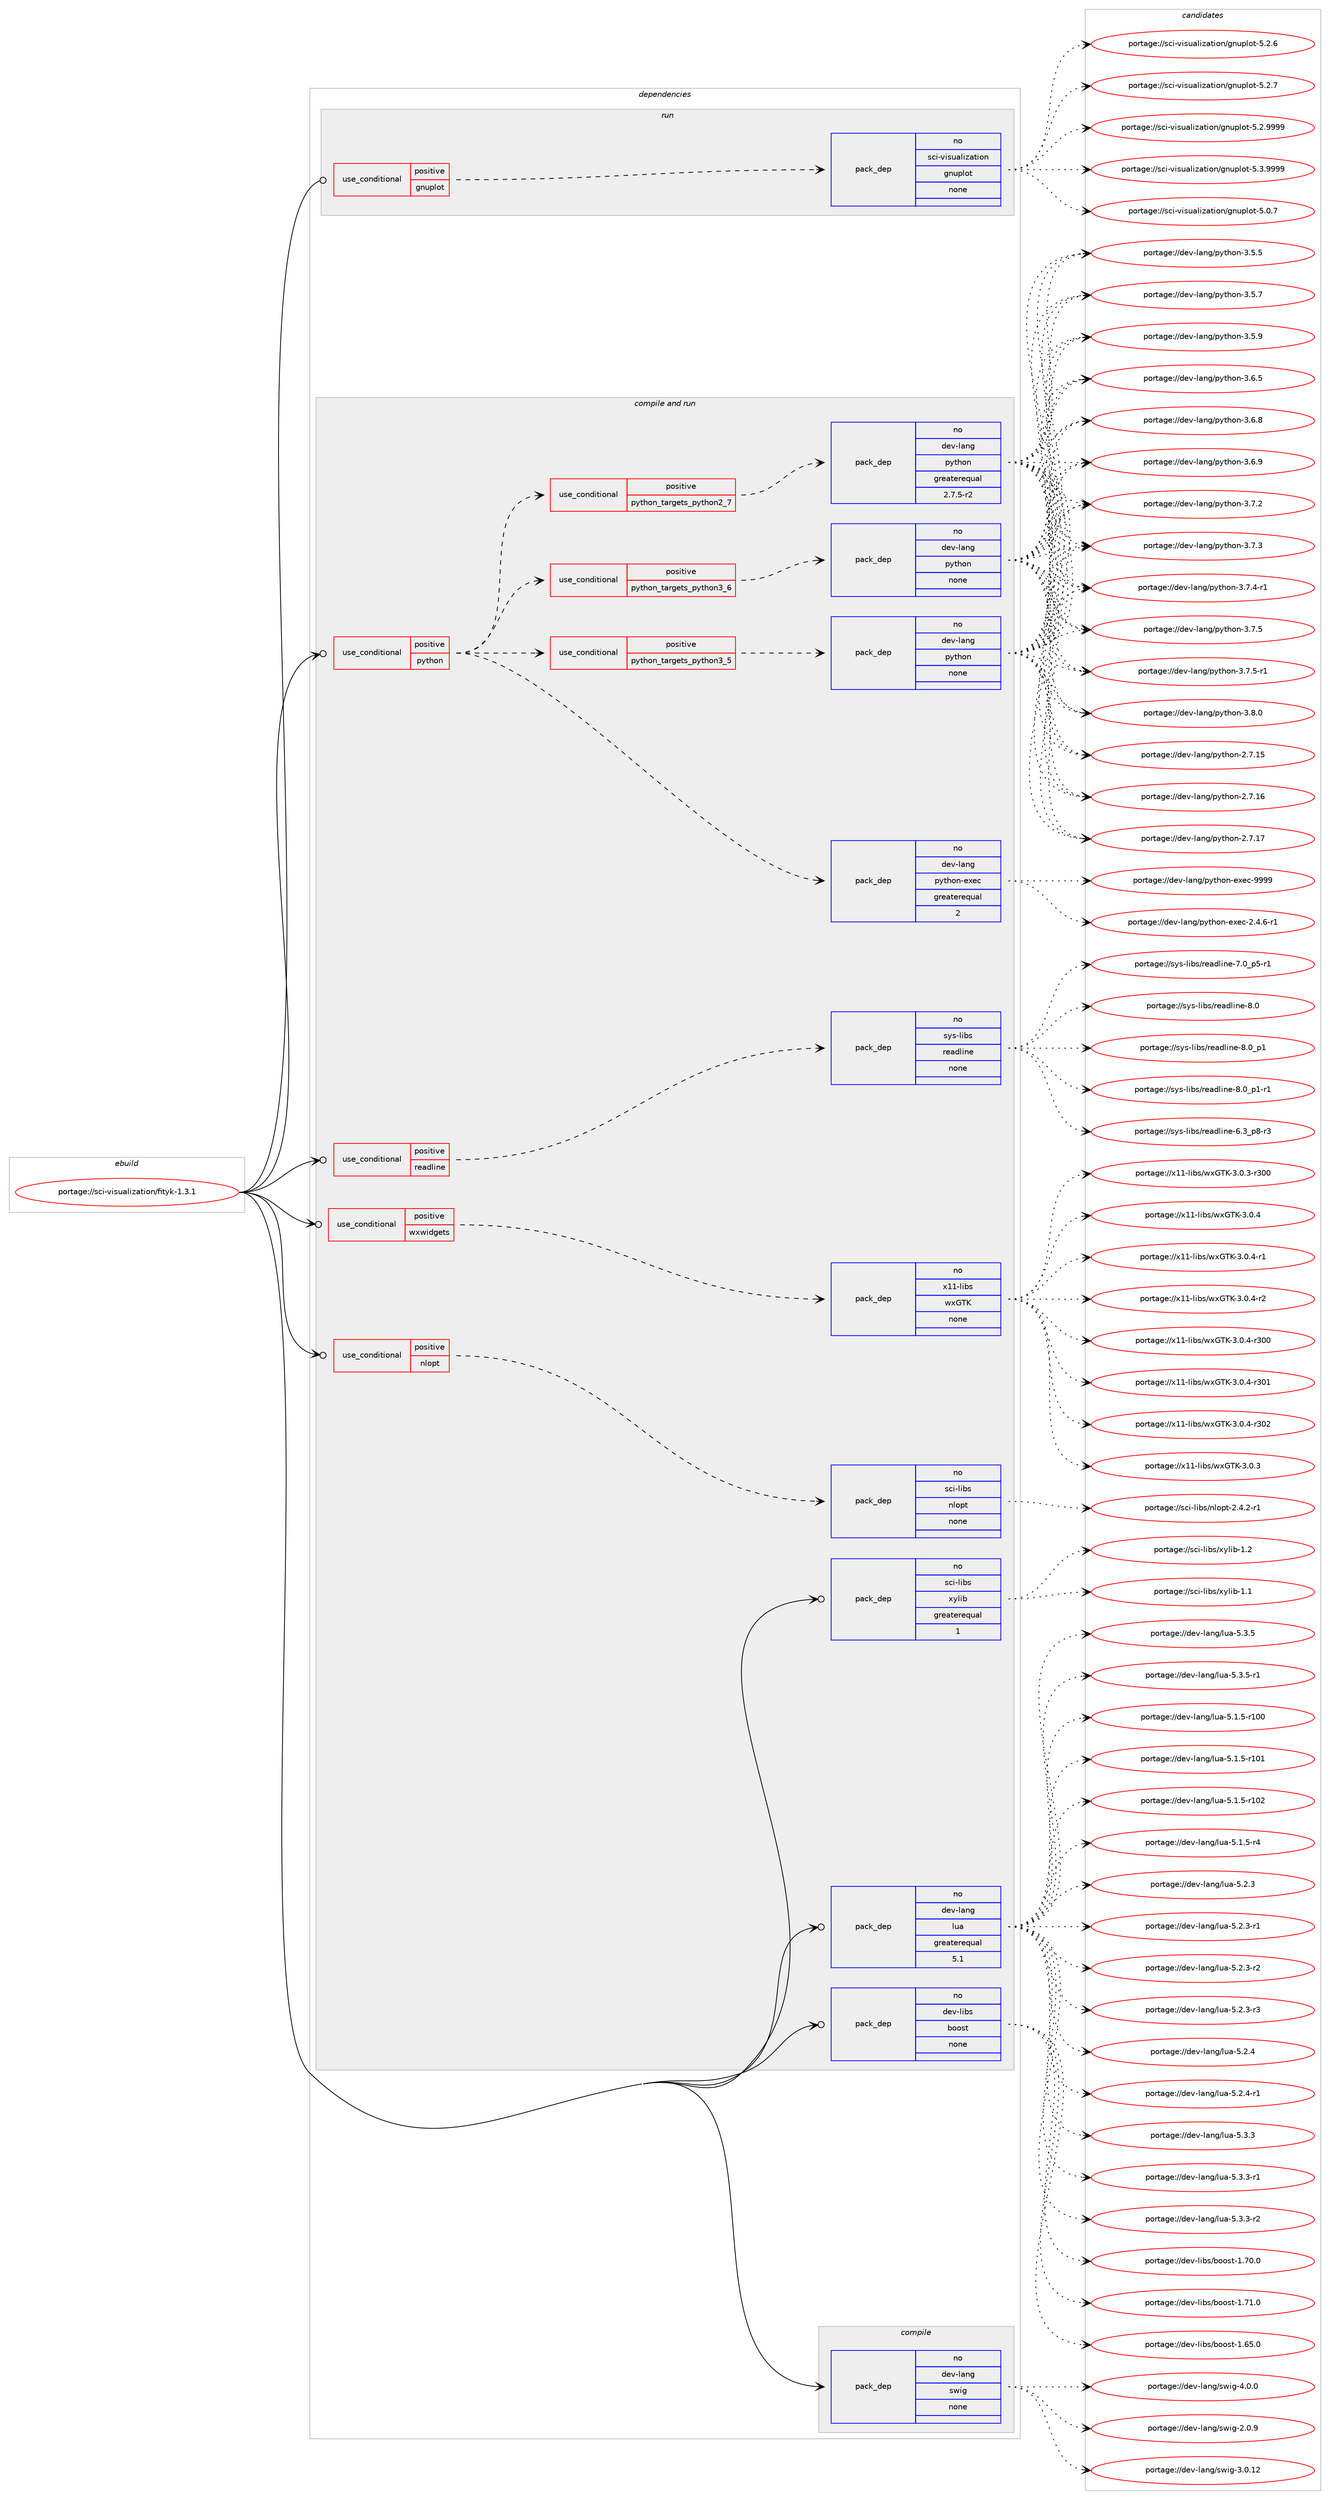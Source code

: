 digraph prolog {

# *************
# Graph options
# *************

newrank=true;
concentrate=true;
compound=true;
graph [rankdir=LR,fontname=Helvetica,fontsize=10,ranksep=1.5];#, ranksep=2.5, nodesep=0.2];
edge  [arrowhead=vee];
node  [fontname=Helvetica,fontsize=10];

# **********
# The ebuild
# **********

subgraph cluster_leftcol {
color=gray;
rank=same;
label=<<i>ebuild</i>>;
id [label="portage://sci-visualization/fityk-1.3.1", color=red, width=4, href="../sci-visualization/fityk-1.3.1.svg"];
}

# ****************
# The dependencies
# ****************

subgraph cluster_midcol {
color=gray;
label=<<i>dependencies</i>>;
subgraph cluster_compile {
fillcolor="#eeeeee";
style=filled;
label=<<i>compile</i>>;
subgraph pack292569 {
dependency397839 [label=<<TABLE BORDER="0" CELLBORDER="1" CELLSPACING="0" CELLPADDING="4" WIDTH="220"><TR><TD ROWSPAN="6" CELLPADDING="30">pack_dep</TD></TR><TR><TD WIDTH="110">no</TD></TR><TR><TD>dev-lang</TD></TR><TR><TD>swig</TD></TR><TR><TD>none</TD></TR><TR><TD></TD></TR></TABLE>>, shape=none, color=blue];
}
id:e -> dependency397839:w [weight=20,style="solid",arrowhead="vee"];
}
subgraph cluster_compileandrun {
fillcolor="#eeeeee";
style=filled;
label=<<i>compile and run</i>>;
subgraph cond98505 {
dependency397840 [label=<<TABLE BORDER="0" CELLBORDER="1" CELLSPACING="0" CELLPADDING="4"><TR><TD ROWSPAN="3" CELLPADDING="10">use_conditional</TD></TR><TR><TD>positive</TD></TR><TR><TD>nlopt</TD></TR></TABLE>>, shape=none, color=red];
subgraph pack292570 {
dependency397841 [label=<<TABLE BORDER="0" CELLBORDER="1" CELLSPACING="0" CELLPADDING="4" WIDTH="220"><TR><TD ROWSPAN="6" CELLPADDING="30">pack_dep</TD></TR><TR><TD WIDTH="110">no</TD></TR><TR><TD>sci-libs</TD></TR><TR><TD>nlopt</TD></TR><TR><TD>none</TD></TR><TR><TD></TD></TR></TABLE>>, shape=none, color=blue];
}
dependency397840:e -> dependency397841:w [weight=20,style="dashed",arrowhead="vee"];
}
id:e -> dependency397840:w [weight=20,style="solid",arrowhead="odotvee"];
subgraph cond98506 {
dependency397842 [label=<<TABLE BORDER="0" CELLBORDER="1" CELLSPACING="0" CELLPADDING="4"><TR><TD ROWSPAN="3" CELLPADDING="10">use_conditional</TD></TR><TR><TD>positive</TD></TR><TR><TD>python</TD></TR></TABLE>>, shape=none, color=red];
subgraph cond98507 {
dependency397843 [label=<<TABLE BORDER="0" CELLBORDER="1" CELLSPACING="0" CELLPADDING="4"><TR><TD ROWSPAN="3" CELLPADDING="10">use_conditional</TD></TR><TR><TD>positive</TD></TR><TR><TD>python_targets_python2_7</TD></TR></TABLE>>, shape=none, color=red];
subgraph pack292571 {
dependency397844 [label=<<TABLE BORDER="0" CELLBORDER="1" CELLSPACING="0" CELLPADDING="4" WIDTH="220"><TR><TD ROWSPAN="6" CELLPADDING="30">pack_dep</TD></TR><TR><TD WIDTH="110">no</TD></TR><TR><TD>dev-lang</TD></TR><TR><TD>python</TD></TR><TR><TD>greaterequal</TD></TR><TR><TD>2.7.5-r2</TD></TR></TABLE>>, shape=none, color=blue];
}
dependency397843:e -> dependency397844:w [weight=20,style="dashed",arrowhead="vee"];
}
dependency397842:e -> dependency397843:w [weight=20,style="dashed",arrowhead="vee"];
subgraph cond98508 {
dependency397845 [label=<<TABLE BORDER="0" CELLBORDER="1" CELLSPACING="0" CELLPADDING="4"><TR><TD ROWSPAN="3" CELLPADDING="10">use_conditional</TD></TR><TR><TD>positive</TD></TR><TR><TD>python_targets_python3_5</TD></TR></TABLE>>, shape=none, color=red];
subgraph pack292572 {
dependency397846 [label=<<TABLE BORDER="0" CELLBORDER="1" CELLSPACING="0" CELLPADDING="4" WIDTH="220"><TR><TD ROWSPAN="6" CELLPADDING="30">pack_dep</TD></TR><TR><TD WIDTH="110">no</TD></TR><TR><TD>dev-lang</TD></TR><TR><TD>python</TD></TR><TR><TD>none</TD></TR><TR><TD></TD></TR></TABLE>>, shape=none, color=blue];
}
dependency397845:e -> dependency397846:w [weight=20,style="dashed",arrowhead="vee"];
}
dependency397842:e -> dependency397845:w [weight=20,style="dashed",arrowhead="vee"];
subgraph cond98509 {
dependency397847 [label=<<TABLE BORDER="0" CELLBORDER="1" CELLSPACING="0" CELLPADDING="4"><TR><TD ROWSPAN="3" CELLPADDING="10">use_conditional</TD></TR><TR><TD>positive</TD></TR><TR><TD>python_targets_python3_6</TD></TR></TABLE>>, shape=none, color=red];
subgraph pack292573 {
dependency397848 [label=<<TABLE BORDER="0" CELLBORDER="1" CELLSPACING="0" CELLPADDING="4" WIDTH="220"><TR><TD ROWSPAN="6" CELLPADDING="30">pack_dep</TD></TR><TR><TD WIDTH="110">no</TD></TR><TR><TD>dev-lang</TD></TR><TR><TD>python</TD></TR><TR><TD>none</TD></TR><TR><TD></TD></TR></TABLE>>, shape=none, color=blue];
}
dependency397847:e -> dependency397848:w [weight=20,style="dashed",arrowhead="vee"];
}
dependency397842:e -> dependency397847:w [weight=20,style="dashed",arrowhead="vee"];
subgraph pack292574 {
dependency397849 [label=<<TABLE BORDER="0" CELLBORDER="1" CELLSPACING="0" CELLPADDING="4" WIDTH="220"><TR><TD ROWSPAN="6" CELLPADDING="30">pack_dep</TD></TR><TR><TD WIDTH="110">no</TD></TR><TR><TD>dev-lang</TD></TR><TR><TD>python-exec</TD></TR><TR><TD>greaterequal</TD></TR><TR><TD>2</TD></TR></TABLE>>, shape=none, color=blue];
}
dependency397842:e -> dependency397849:w [weight=20,style="dashed",arrowhead="vee"];
}
id:e -> dependency397842:w [weight=20,style="solid",arrowhead="odotvee"];
subgraph cond98510 {
dependency397850 [label=<<TABLE BORDER="0" CELLBORDER="1" CELLSPACING="0" CELLPADDING="4"><TR><TD ROWSPAN="3" CELLPADDING="10">use_conditional</TD></TR><TR><TD>positive</TD></TR><TR><TD>readline</TD></TR></TABLE>>, shape=none, color=red];
subgraph pack292575 {
dependency397851 [label=<<TABLE BORDER="0" CELLBORDER="1" CELLSPACING="0" CELLPADDING="4" WIDTH="220"><TR><TD ROWSPAN="6" CELLPADDING="30">pack_dep</TD></TR><TR><TD WIDTH="110">no</TD></TR><TR><TD>sys-libs</TD></TR><TR><TD>readline</TD></TR><TR><TD>none</TD></TR><TR><TD></TD></TR></TABLE>>, shape=none, color=blue];
}
dependency397850:e -> dependency397851:w [weight=20,style="dashed",arrowhead="vee"];
}
id:e -> dependency397850:w [weight=20,style="solid",arrowhead="odotvee"];
subgraph cond98511 {
dependency397852 [label=<<TABLE BORDER="0" CELLBORDER="1" CELLSPACING="0" CELLPADDING="4"><TR><TD ROWSPAN="3" CELLPADDING="10">use_conditional</TD></TR><TR><TD>positive</TD></TR><TR><TD>wxwidgets</TD></TR></TABLE>>, shape=none, color=red];
subgraph pack292576 {
dependency397853 [label=<<TABLE BORDER="0" CELLBORDER="1" CELLSPACING="0" CELLPADDING="4" WIDTH="220"><TR><TD ROWSPAN="6" CELLPADDING="30">pack_dep</TD></TR><TR><TD WIDTH="110">no</TD></TR><TR><TD>x11-libs</TD></TR><TR><TD>wxGTK</TD></TR><TR><TD>none</TD></TR><TR><TD></TD></TR></TABLE>>, shape=none, color=blue];
}
dependency397852:e -> dependency397853:w [weight=20,style="dashed",arrowhead="vee"];
}
id:e -> dependency397852:w [weight=20,style="solid",arrowhead="odotvee"];
subgraph pack292577 {
dependency397854 [label=<<TABLE BORDER="0" CELLBORDER="1" CELLSPACING="0" CELLPADDING="4" WIDTH="220"><TR><TD ROWSPAN="6" CELLPADDING="30">pack_dep</TD></TR><TR><TD WIDTH="110">no</TD></TR><TR><TD>dev-lang</TD></TR><TR><TD>lua</TD></TR><TR><TD>greaterequal</TD></TR><TR><TD>5.1</TD></TR></TABLE>>, shape=none, color=blue];
}
id:e -> dependency397854:w [weight=20,style="solid",arrowhead="odotvee"];
subgraph pack292578 {
dependency397855 [label=<<TABLE BORDER="0" CELLBORDER="1" CELLSPACING="0" CELLPADDING="4" WIDTH="220"><TR><TD ROWSPAN="6" CELLPADDING="30">pack_dep</TD></TR><TR><TD WIDTH="110">no</TD></TR><TR><TD>dev-libs</TD></TR><TR><TD>boost</TD></TR><TR><TD>none</TD></TR><TR><TD></TD></TR></TABLE>>, shape=none, color=blue];
}
id:e -> dependency397855:w [weight=20,style="solid",arrowhead="odotvee"];
subgraph pack292579 {
dependency397856 [label=<<TABLE BORDER="0" CELLBORDER="1" CELLSPACING="0" CELLPADDING="4" WIDTH="220"><TR><TD ROWSPAN="6" CELLPADDING="30">pack_dep</TD></TR><TR><TD WIDTH="110">no</TD></TR><TR><TD>sci-libs</TD></TR><TR><TD>xylib</TD></TR><TR><TD>greaterequal</TD></TR><TR><TD>1</TD></TR></TABLE>>, shape=none, color=blue];
}
id:e -> dependency397856:w [weight=20,style="solid",arrowhead="odotvee"];
}
subgraph cluster_run {
fillcolor="#eeeeee";
style=filled;
label=<<i>run</i>>;
subgraph cond98512 {
dependency397857 [label=<<TABLE BORDER="0" CELLBORDER="1" CELLSPACING="0" CELLPADDING="4"><TR><TD ROWSPAN="3" CELLPADDING="10">use_conditional</TD></TR><TR><TD>positive</TD></TR><TR><TD>gnuplot</TD></TR></TABLE>>, shape=none, color=red];
subgraph pack292580 {
dependency397858 [label=<<TABLE BORDER="0" CELLBORDER="1" CELLSPACING="0" CELLPADDING="4" WIDTH="220"><TR><TD ROWSPAN="6" CELLPADDING="30">pack_dep</TD></TR><TR><TD WIDTH="110">no</TD></TR><TR><TD>sci-visualization</TD></TR><TR><TD>gnuplot</TD></TR><TR><TD>none</TD></TR><TR><TD></TD></TR></TABLE>>, shape=none, color=blue];
}
dependency397857:e -> dependency397858:w [weight=20,style="dashed",arrowhead="vee"];
}
id:e -> dependency397857:w [weight=20,style="solid",arrowhead="odot"];
}
}

# **************
# The candidates
# **************

subgraph cluster_choices {
rank=same;
color=gray;
label=<<i>candidates</i>>;

subgraph choice292569 {
color=black;
nodesep=1;
choiceportage100101118451089711010347115119105103455046484657 [label="portage://dev-lang/swig-2.0.9", color=red, width=4,href="../dev-lang/swig-2.0.9.svg"];
choiceportage10010111845108971101034711511910510345514648464950 [label="portage://dev-lang/swig-3.0.12", color=red, width=4,href="../dev-lang/swig-3.0.12.svg"];
choiceportage100101118451089711010347115119105103455246484648 [label="portage://dev-lang/swig-4.0.0", color=red, width=4,href="../dev-lang/swig-4.0.0.svg"];
dependency397839:e -> choiceportage100101118451089711010347115119105103455046484657:w [style=dotted,weight="100"];
dependency397839:e -> choiceportage10010111845108971101034711511910510345514648464950:w [style=dotted,weight="100"];
dependency397839:e -> choiceportage100101118451089711010347115119105103455246484648:w [style=dotted,weight="100"];
}
subgraph choice292570 {
color=black;
nodesep=1;
choiceportage115991054510810598115471101081111121164550465246504511449 [label="portage://sci-libs/nlopt-2.4.2-r1", color=red, width=4,href="../sci-libs/nlopt-2.4.2-r1.svg"];
dependency397841:e -> choiceportage115991054510810598115471101081111121164550465246504511449:w [style=dotted,weight="100"];
}
subgraph choice292571 {
color=black;
nodesep=1;
choiceportage10010111845108971101034711212111610411111045504655464953 [label="portage://dev-lang/python-2.7.15", color=red, width=4,href="../dev-lang/python-2.7.15.svg"];
choiceportage10010111845108971101034711212111610411111045504655464954 [label="portage://dev-lang/python-2.7.16", color=red, width=4,href="../dev-lang/python-2.7.16.svg"];
choiceportage10010111845108971101034711212111610411111045504655464955 [label="portage://dev-lang/python-2.7.17", color=red, width=4,href="../dev-lang/python-2.7.17.svg"];
choiceportage100101118451089711010347112121116104111110455146534653 [label="portage://dev-lang/python-3.5.5", color=red, width=4,href="../dev-lang/python-3.5.5.svg"];
choiceportage100101118451089711010347112121116104111110455146534655 [label="portage://dev-lang/python-3.5.7", color=red, width=4,href="../dev-lang/python-3.5.7.svg"];
choiceportage100101118451089711010347112121116104111110455146534657 [label="portage://dev-lang/python-3.5.9", color=red, width=4,href="../dev-lang/python-3.5.9.svg"];
choiceportage100101118451089711010347112121116104111110455146544653 [label="portage://dev-lang/python-3.6.5", color=red, width=4,href="../dev-lang/python-3.6.5.svg"];
choiceportage100101118451089711010347112121116104111110455146544656 [label="portage://dev-lang/python-3.6.8", color=red, width=4,href="../dev-lang/python-3.6.8.svg"];
choiceportage100101118451089711010347112121116104111110455146544657 [label="portage://dev-lang/python-3.6.9", color=red, width=4,href="../dev-lang/python-3.6.9.svg"];
choiceportage100101118451089711010347112121116104111110455146554650 [label="portage://dev-lang/python-3.7.2", color=red, width=4,href="../dev-lang/python-3.7.2.svg"];
choiceportage100101118451089711010347112121116104111110455146554651 [label="portage://dev-lang/python-3.7.3", color=red, width=4,href="../dev-lang/python-3.7.3.svg"];
choiceportage1001011184510897110103471121211161041111104551465546524511449 [label="portage://dev-lang/python-3.7.4-r1", color=red, width=4,href="../dev-lang/python-3.7.4-r1.svg"];
choiceportage100101118451089711010347112121116104111110455146554653 [label="portage://dev-lang/python-3.7.5", color=red, width=4,href="../dev-lang/python-3.7.5.svg"];
choiceportage1001011184510897110103471121211161041111104551465546534511449 [label="portage://dev-lang/python-3.7.5-r1", color=red, width=4,href="../dev-lang/python-3.7.5-r1.svg"];
choiceportage100101118451089711010347112121116104111110455146564648 [label="portage://dev-lang/python-3.8.0", color=red, width=4,href="../dev-lang/python-3.8.0.svg"];
dependency397844:e -> choiceportage10010111845108971101034711212111610411111045504655464953:w [style=dotted,weight="100"];
dependency397844:e -> choiceportage10010111845108971101034711212111610411111045504655464954:w [style=dotted,weight="100"];
dependency397844:e -> choiceportage10010111845108971101034711212111610411111045504655464955:w [style=dotted,weight="100"];
dependency397844:e -> choiceportage100101118451089711010347112121116104111110455146534653:w [style=dotted,weight="100"];
dependency397844:e -> choiceportage100101118451089711010347112121116104111110455146534655:w [style=dotted,weight="100"];
dependency397844:e -> choiceportage100101118451089711010347112121116104111110455146534657:w [style=dotted,weight="100"];
dependency397844:e -> choiceportage100101118451089711010347112121116104111110455146544653:w [style=dotted,weight="100"];
dependency397844:e -> choiceportage100101118451089711010347112121116104111110455146544656:w [style=dotted,weight="100"];
dependency397844:e -> choiceportage100101118451089711010347112121116104111110455146544657:w [style=dotted,weight="100"];
dependency397844:e -> choiceportage100101118451089711010347112121116104111110455146554650:w [style=dotted,weight="100"];
dependency397844:e -> choiceportage100101118451089711010347112121116104111110455146554651:w [style=dotted,weight="100"];
dependency397844:e -> choiceportage1001011184510897110103471121211161041111104551465546524511449:w [style=dotted,weight="100"];
dependency397844:e -> choiceportage100101118451089711010347112121116104111110455146554653:w [style=dotted,weight="100"];
dependency397844:e -> choiceportage1001011184510897110103471121211161041111104551465546534511449:w [style=dotted,weight="100"];
dependency397844:e -> choiceportage100101118451089711010347112121116104111110455146564648:w [style=dotted,weight="100"];
}
subgraph choice292572 {
color=black;
nodesep=1;
choiceportage10010111845108971101034711212111610411111045504655464953 [label="portage://dev-lang/python-2.7.15", color=red, width=4,href="../dev-lang/python-2.7.15.svg"];
choiceportage10010111845108971101034711212111610411111045504655464954 [label="portage://dev-lang/python-2.7.16", color=red, width=4,href="../dev-lang/python-2.7.16.svg"];
choiceportage10010111845108971101034711212111610411111045504655464955 [label="portage://dev-lang/python-2.7.17", color=red, width=4,href="../dev-lang/python-2.7.17.svg"];
choiceportage100101118451089711010347112121116104111110455146534653 [label="portage://dev-lang/python-3.5.5", color=red, width=4,href="../dev-lang/python-3.5.5.svg"];
choiceportage100101118451089711010347112121116104111110455146534655 [label="portage://dev-lang/python-3.5.7", color=red, width=4,href="../dev-lang/python-3.5.7.svg"];
choiceportage100101118451089711010347112121116104111110455146534657 [label="portage://dev-lang/python-3.5.9", color=red, width=4,href="../dev-lang/python-3.5.9.svg"];
choiceportage100101118451089711010347112121116104111110455146544653 [label="portage://dev-lang/python-3.6.5", color=red, width=4,href="../dev-lang/python-3.6.5.svg"];
choiceportage100101118451089711010347112121116104111110455146544656 [label="portage://dev-lang/python-3.6.8", color=red, width=4,href="../dev-lang/python-3.6.8.svg"];
choiceportage100101118451089711010347112121116104111110455146544657 [label="portage://dev-lang/python-3.6.9", color=red, width=4,href="../dev-lang/python-3.6.9.svg"];
choiceportage100101118451089711010347112121116104111110455146554650 [label="portage://dev-lang/python-3.7.2", color=red, width=4,href="../dev-lang/python-3.7.2.svg"];
choiceportage100101118451089711010347112121116104111110455146554651 [label="portage://dev-lang/python-3.7.3", color=red, width=4,href="../dev-lang/python-3.7.3.svg"];
choiceportage1001011184510897110103471121211161041111104551465546524511449 [label="portage://dev-lang/python-3.7.4-r1", color=red, width=4,href="../dev-lang/python-3.7.4-r1.svg"];
choiceportage100101118451089711010347112121116104111110455146554653 [label="portage://dev-lang/python-3.7.5", color=red, width=4,href="../dev-lang/python-3.7.5.svg"];
choiceportage1001011184510897110103471121211161041111104551465546534511449 [label="portage://dev-lang/python-3.7.5-r1", color=red, width=4,href="../dev-lang/python-3.7.5-r1.svg"];
choiceportage100101118451089711010347112121116104111110455146564648 [label="portage://dev-lang/python-3.8.0", color=red, width=4,href="../dev-lang/python-3.8.0.svg"];
dependency397846:e -> choiceportage10010111845108971101034711212111610411111045504655464953:w [style=dotted,weight="100"];
dependency397846:e -> choiceportage10010111845108971101034711212111610411111045504655464954:w [style=dotted,weight="100"];
dependency397846:e -> choiceportage10010111845108971101034711212111610411111045504655464955:w [style=dotted,weight="100"];
dependency397846:e -> choiceportage100101118451089711010347112121116104111110455146534653:w [style=dotted,weight="100"];
dependency397846:e -> choiceportage100101118451089711010347112121116104111110455146534655:w [style=dotted,weight="100"];
dependency397846:e -> choiceportage100101118451089711010347112121116104111110455146534657:w [style=dotted,weight="100"];
dependency397846:e -> choiceportage100101118451089711010347112121116104111110455146544653:w [style=dotted,weight="100"];
dependency397846:e -> choiceportage100101118451089711010347112121116104111110455146544656:w [style=dotted,weight="100"];
dependency397846:e -> choiceportage100101118451089711010347112121116104111110455146544657:w [style=dotted,weight="100"];
dependency397846:e -> choiceportage100101118451089711010347112121116104111110455146554650:w [style=dotted,weight="100"];
dependency397846:e -> choiceportage100101118451089711010347112121116104111110455146554651:w [style=dotted,weight="100"];
dependency397846:e -> choiceportage1001011184510897110103471121211161041111104551465546524511449:w [style=dotted,weight="100"];
dependency397846:e -> choiceportage100101118451089711010347112121116104111110455146554653:w [style=dotted,weight="100"];
dependency397846:e -> choiceportage1001011184510897110103471121211161041111104551465546534511449:w [style=dotted,weight="100"];
dependency397846:e -> choiceportage100101118451089711010347112121116104111110455146564648:w [style=dotted,weight="100"];
}
subgraph choice292573 {
color=black;
nodesep=1;
choiceportage10010111845108971101034711212111610411111045504655464953 [label="portage://dev-lang/python-2.7.15", color=red, width=4,href="../dev-lang/python-2.7.15.svg"];
choiceportage10010111845108971101034711212111610411111045504655464954 [label="portage://dev-lang/python-2.7.16", color=red, width=4,href="../dev-lang/python-2.7.16.svg"];
choiceportage10010111845108971101034711212111610411111045504655464955 [label="portage://dev-lang/python-2.7.17", color=red, width=4,href="../dev-lang/python-2.7.17.svg"];
choiceportage100101118451089711010347112121116104111110455146534653 [label="portage://dev-lang/python-3.5.5", color=red, width=4,href="../dev-lang/python-3.5.5.svg"];
choiceportage100101118451089711010347112121116104111110455146534655 [label="portage://dev-lang/python-3.5.7", color=red, width=4,href="../dev-lang/python-3.5.7.svg"];
choiceportage100101118451089711010347112121116104111110455146534657 [label="portage://dev-lang/python-3.5.9", color=red, width=4,href="../dev-lang/python-3.5.9.svg"];
choiceportage100101118451089711010347112121116104111110455146544653 [label="portage://dev-lang/python-3.6.5", color=red, width=4,href="../dev-lang/python-3.6.5.svg"];
choiceportage100101118451089711010347112121116104111110455146544656 [label="portage://dev-lang/python-3.6.8", color=red, width=4,href="../dev-lang/python-3.6.8.svg"];
choiceportage100101118451089711010347112121116104111110455146544657 [label="portage://dev-lang/python-3.6.9", color=red, width=4,href="../dev-lang/python-3.6.9.svg"];
choiceportage100101118451089711010347112121116104111110455146554650 [label="portage://dev-lang/python-3.7.2", color=red, width=4,href="../dev-lang/python-3.7.2.svg"];
choiceportage100101118451089711010347112121116104111110455146554651 [label="portage://dev-lang/python-3.7.3", color=red, width=4,href="../dev-lang/python-3.7.3.svg"];
choiceportage1001011184510897110103471121211161041111104551465546524511449 [label="portage://dev-lang/python-3.7.4-r1", color=red, width=4,href="../dev-lang/python-3.7.4-r1.svg"];
choiceportage100101118451089711010347112121116104111110455146554653 [label="portage://dev-lang/python-3.7.5", color=red, width=4,href="../dev-lang/python-3.7.5.svg"];
choiceportage1001011184510897110103471121211161041111104551465546534511449 [label="portage://dev-lang/python-3.7.5-r1", color=red, width=4,href="../dev-lang/python-3.7.5-r1.svg"];
choiceportage100101118451089711010347112121116104111110455146564648 [label="portage://dev-lang/python-3.8.0", color=red, width=4,href="../dev-lang/python-3.8.0.svg"];
dependency397848:e -> choiceportage10010111845108971101034711212111610411111045504655464953:w [style=dotted,weight="100"];
dependency397848:e -> choiceportage10010111845108971101034711212111610411111045504655464954:w [style=dotted,weight="100"];
dependency397848:e -> choiceportage10010111845108971101034711212111610411111045504655464955:w [style=dotted,weight="100"];
dependency397848:e -> choiceportage100101118451089711010347112121116104111110455146534653:w [style=dotted,weight="100"];
dependency397848:e -> choiceportage100101118451089711010347112121116104111110455146534655:w [style=dotted,weight="100"];
dependency397848:e -> choiceportage100101118451089711010347112121116104111110455146534657:w [style=dotted,weight="100"];
dependency397848:e -> choiceportage100101118451089711010347112121116104111110455146544653:w [style=dotted,weight="100"];
dependency397848:e -> choiceportage100101118451089711010347112121116104111110455146544656:w [style=dotted,weight="100"];
dependency397848:e -> choiceportage100101118451089711010347112121116104111110455146544657:w [style=dotted,weight="100"];
dependency397848:e -> choiceportage100101118451089711010347112121116104111110455146554650:w [style=dotted,weight="100"];
dependency397848:e -> choiceportage100101118451089711010347112121116104111110455146554651:w [style=dotted,weight="100"];
dependency397848:e -> choiceportage1001011184510897110103471121211161041111104551465546524511449:w [style=dotted,weight="100"];
dependency397848:e -> choiceportage100101118451089711010347112121116104111110455146554653:w [style=dotted,weight="100"];
dependency397848:e -> choiceportage1001011184510897110103471121211161041111104551465546534511449:w [style=dotted,weight="100"];
dependency397848:e -> choiceportage100101118451089711010347112121116104111110455146564648:w [style=dotted,weight="100"];
}
subgraph choice292574 {
color=black;
nodesep=1;
choiceportage10010111845108971101034711212111610411111045101120101994550465246544511449 [label="portage://dev-lang/python-exec-2.4.6-r1", color=red, width=4,href="../dev-lang/python-exec-2.4.6-r1.svg"];
choiceportage10010111845108971101034711212111610411111045101120101994557575757 [label="portage://dev-lang/python-exec-9999", color=red, width=4,href="../dev-lang/python-exec-9999.svg"];
dependency397849:e -> choiceportage10010111845108971101034711212111610411111045101120101994550465246544511449:w [style=dotted,weight="100"];
dependency397849:e -> choiceportage10010111845108971101034711212111610411111045101120101994557575757:w [style=dotted,weight="100"];
}
subgraph choice292575 {
color=black;
nodesep=1;
choiceportage115121115451081059811547114101971001081051101014554465195112564511451 [label="portage://sys-libs/readline-6.3_p8-r3", color=red, width=4,href="../sys-libs/readline-6.3_p8-r3.svg"];
choiceportage115121115451081059811547114101971001081051101014555464895112534511449 [label="portage://sys-libs/readline-7.0_p5-r1", color=red, width=4,href="../sys-libs/readline-7.0_p5-r1.svg"];
choiceportage1151211154510810598115471141019710010810511010145564648 [label="portage://sys-libs/readline-8.0", color=red, width=4,href="../sys-libs/readline-8.0.svg"];
choiceportage11512111545108105981154711410197100108105110101455646489511249 [label="portage://sys-libs/readline-8.0_p1", color=red, width=4,href="../sys-libs/readline-8.0_p1.svg"];
choiceportage115121115451081059811547114101971001081051101014556464895112494511449 [label="portage://sys-libs/readline-8.0_p1-r1", color=red, width=4,href="../sys-libs/readline-8.0_p1-r1.svg"];
dependency397851:e -> choiceportage115121115451081059811547114101971001081051101014554465195112564511451:w [style=dotted,weight="100"];
dependency397851:e -> choiceportage115121115451081059811547114101971001081051101014555464895112534511449:w [style=dotted,weight="100"];
dependency397851:e -> choiceportage1151211154510810598115471141019710010810511010145564648:w [style=dotted,weight="100"];
dependency397851:e -> choiceportage11512111545108105981154711410197100108105110101455646489511249:w [style=dotted,weight="100"];
dependency397851:e -> choiceportage115121115451081059811547114101971001081051101014556464895112494511449:w [style=dotted,weight="100"];
}
subgraph choice292576 {
color=black;
nodesep=1;
choiceportage1204949451081059811547119120718475455146484651 [label="portage://x11-libs/wxGTK-3.0.3", color=red, width=4,href="../x11-libs/wxGTK-3.0.3.svg"];
choiceportage120494945108105981154711912071847545514648465145114514848 [label="portage://x11-libs/wxGTK-3.0.3-r300", color=red, width=4,href="../x11-libs/wxGTK-3.0.3-r300.svg"];
choiceportage1204949451081059811547119120718475455146484652 [label="portage://x11-libs/wxGTK-3.0.4", color=red, width=4,href="../x11-libs/wxGTK-3.0.4.svg"];
choiceportage12049494510810598115471191207184754551464846524511449 [label="portage://x11-libs/wxGTK-3.0.4-r1", color=red, width=4,href="../x11-libs/wxGTK-3.0.4-r1.svg"];
choiceportage12049494510810598115471191207184754551464846524511450 [label="portage://x11-libs/wxGTK-3.0.4-r2", color=red, width=4,href="../x11-libs/wxGTK-3.0.4-r2.svg"];
choiceportage120494945108105981154711912071847545514648465245114514848 [label="portage://x11-libs/wxGTK-3.0.4-r300", color=red, width=4,href="../x11-libs/wxGTK-3.0.4-r300.svg"];
choiceportage120494945108105981154711912071847545514648465245114514849 [label="portage://x11-libs/wxGTK-3.0.4-r301", color=red, width=4,href="../x11-libs/wxGTK-3.0.4-r301.svg"];
choiceportage120494945108105981154711912071847545514648465245114514850 [label="portage://x11-libs/wxGTK-3.0.4-r302", color=red, width=4,href="../x11-libs/wxGTK-3.0.4-r302.svg"];
dependency397853:e -> choiceportage1204949451081059811547119120718475455146484651:w [style=dotted,weight="100"];
dependency397853:e -> choiceportage120494945108105981154711912071847545514648465145114514848:w [style=dotted,weight="100"];
dependency397853:e -> choiceportage1204949451081059811547119120718475455146484652:w [style=dotted,weight="100"];
dependency397853:e -> choiceportage12049494510810598115471191207184754551464846524511449:w [style=dotted,weight="100"];
dependency397853:e -> choiceportage12049494510810598115471191207184754551464846524511450:w [style=dotted,weight="100"];
dependency397853:e -> choiceportage120494945108105981154711912071847545514648465245114514848:w [style=dotted,weight="100"];
dependency397853:e -> choiceportage120494945108105981154711912071847545514648465245114514849:w [style=dotted,weight="100"];
dependency397853:e -> choiceportage120494945108105981154711912071847545514648465245114514850:w [style=dotted,weight="100"];
}
subgraph choice292577 {
color=black;
nodesep=1;
choiceportage1001011184510897110103471081179745534649465345114494848 [label="portage://dev-lang/lua-5.1.5-r100", color=red, width=4,href="../dev-lang/lua-5.1.5-r100.svg"];
choiceportage1001011184510897110103471081179745534649465345114494849 [label="portage://dev-lang/lua-5.1.5-r101", color=red, width=4,href="../dev-lang/lua-5.1.5-r101.svg"];
choiceportage1001011184510897110103471081179745534649465345114494850 [label="portage://dev-lang/lua-5.1.5-r102", color=red, width=4,href="../dev-lang/lua-5.1.5-r102.svg"];
choiceportage100101118451089711010347108117974553464946534511452 [label="portage://dev-lang/lua-5.1.5-r4", color=red, width=4,href="../dev-lang/lua-5.1.5-r4.svg"];
choiceportage10010111845108971101034710811797455346504651 [label="portage://dev-lang/lua-5.2.3", color=red, width=4,href="../dev-lang/lua-5.2.3.svg"];
choiceportage100101118451089711010347108117974553465046514511449 [label="portage://dev-lang/lua-5.2.3-r1", color=red, width=4,href="../dev-lang/lua-5.2.3-r1.svg"];
choiceportage100101118451089711010347108117974553465046514511450 [label="portage://dev-lang/lua-5.2.3-r2", color=red, width=4,href="../dev-lang/lua-5.2.3-r2.svg"];
choiceportage100101118451089711010347108117974553465046514511451 [label="portage://dev-lang/lua-5.2.3-r3", color=red, width=4,href="../dev-lang/lua-5.2.3-r3.svg"];
choiceportage10010111845108971101034710811797455346504652 [label="portage://dev-lang/lua-5.2.4", color=red, width=4,href="../dev-lang/lua-5.2.4.svg"];
choiceportage100101118451089711010347108117974553465046524511449 [label="portage://dev-lang/lua-5.2.4-r1", color=red, width=4,href="../dev-lang/lua-5.2.4-r1.svg"];
choiceportage10010111845108971101034710811797455346514651 [label="portage://dev-lang/lua-5.3.3", color=red, width=4,href="../dev-lang/lua-5.3.3.svg"];
choiceportage100101118451089711010347108117974553465146514511449 [label="portage://dev-lang/lua-5.3.3-r1", color=red, width=4,href="../dev-lang/lua-5.3.3-r1.svg"];
choiceportage100101118451089711010347108117974553465146514511450 [label="portage://dev-lang/lua-5.3.3-r2", color=red, width=4,href="../dev-lang/lua-5.3.3-r2.svg"];
choiceportage10010111845108971101034710811797455346514653 [label="portage://dev-lang/lua-5.3.5", color=red, width=4,href="../dev-lang/lua-5.3.5.svg"];
choiceportage100101118451089711010347108117974553465146534511449 [label="portage://dev-lang/lua-5.3.5-r1", color=red, width=4,href="../dev-lang/lua-5.3.5-r1.svg"];
dependency397854:e -> choiceportage1001011184510897110103471081179745534649465345114494848:w [style=dotted,weight="100"];
dependency397854:e -> choiceportage1001011184510897110103471081179745534649465345114494849:w [style=dotted,weight="100"];
dependency397854:e -> choiceportage1001011184510897110103471081179745534649465345114494850:w [style=dotted,weight="100"];
dependency397854:e -> choiceportage100101118451089711010347108117974553464946534511452:w [style=dotted,weight="100"];
dependency397854:e -> choiceportage10010111845108971101034710811797455346504651:w [style=dotted,weight="100"];
dependency397854:e -> choiceportage100101118451089711010347108117974553465046514511449:w [style=dotted,weight="100"];
dependency397854:e -> choiceportage100101118451089711010347108117974553465046514511450:w [style=dotted,weight="100"];
dependency397854:e -> choiceportage100101118451089711010347108117974553465046514511451:w [style=dotted,weight="100"];
dependency397854:e -> choiceportage10010111845108971101034710811797455346504652:w [style=dotted,weight="100"];
dependency397854:e -> choiceportage100101118451089711010347108117974553465046524511449:w [style=dotted,weight="100"];
dependency397854:e -> choiceportage10010111845108971101034710811797455346514651:w [style=dotted,weight="100"];
dependency397854:e -> choiceportage100101118451089711010347108117974553465146514511449:w [style=dotted,weight="100"];
dependency397854:e -> choiceportage100101118451089711010347108117974553465146514511450:w [style=dotted,weight="100"];
dependency397854:e -> choiceportage10010111845108971101034710811797455346514653:w [style=dotted,weight="100"];
dependency397854:e -> choiceportage100101118451089711010347108117974553465146534511449:w [style=dotted,weight="100"];
}
subgraph choice292578 {
color=black;
nodesep=1;
choiceportage1001011184510810598115479811111111511645494654534648 [label="portage://dev-libs/boost-1.65.0", color=red, width=4,href="../dev-libs/boost-1.65.0.svg"];
choiceportage1001011184510810598115479811111111511645494655484648 [label="portage://dev-libs/boost-1.70.0", color=red, width=4,href="../dev-libs/boost-1.70.0.svg"];
choiceportage1001011184510810598115479811111111511645494655494648 [label="portage://dev-libs/boost-1.71.0", color=red, width=4,href="../dev-libs/boost-1.71.0.svg"];
dependency397855:e -> choiceportage1001011184510810598115479811111111511645494654534648:w [style=dotted,weight="100"];
dependency397855:e -> choiceportage1001011184510810598115479811111111511645494655484648:w [style=dotted,weight="100"];
dependency397855:e -> choiceportage1001011184510810598115479811111111511645494655494648:w [style=dotted,weight="100"];
}
subgraph choice292579 {
color=black;
nodesep=1;
choiceportage115991054510810598115471201211081059845494649 [label="portage://sci-libs/xylib-1.1", color=red, width=4,href="../sci-libs/xylib-1.1.svg"];
choiceportage115991054510810598115471201211081059845494650 [label="portage://sci-libs/xylib-1.2", color=red, width=4,href="../sci-libs/xylib-1.2.svg"];
dependency397856:e -> choiceportage115991054510810598115471201211081059845494649:w [style=dotted,weight="100"];
dependency397856:e -> choiceportage115991054510810598115471201211081059845494650:w [style=dotted,weight="100"];
}
subgraph choice292580 {
color=black;
nodesep=1;
choiceportage1159910545118105115117971081051229711610511111047103110117112108111116455346484655 [label="portage://sci-visualization/gnuplot-5.0.7", color=red, width=4,href="../sci-visualization/gnuplot-5.0.7.svg"];
choiceportage1159910545118105115117971081051229711610511111047103110117112108111116455346504654 [label="portage://sci-visualization/gnuplot-5.2.6", color=red, width=4,href="../sci-visualization/gnuplot-5.2.6.svg"];
choiceportage1159910545118105115117971081051229711610511111047103110117112108111116455346504655 [label="portage://sci-visualization/gnuplot-5.2.7", color=red, width=4,href="../sci-visualization/gnuplot-5.2.7.svg"];
choiceportage1159910545118105115117971081051229711610511111047103110117112108111116455346504657575757 [label="portage://sci-visualization/gnuplot-5.2.9999", color=red, width=4,href="../sci-visualization/gnuplot-5.2.9999.svg"];
choiceportage1159910545118105115117971081051229711610511111047103110117112108111116455346514657575757 [label="portage://sci-visualization/gnuplot-5.3.9999", color=red, width=4,href="../sci-visualization/gnuplot-5.3.9999.svg"];
dependency397858:e -> choiceportage1159910545118105115117971081051229711610511111047103110117112108111116455346484655:w [style=dotted,weight="100"];
dependency397858:e -> choiceportage1159910545118105115117971081051229711610511111047103110117112108111116455346504654:w [style=dotted,weight="100"];
dependency397858:e -> choiceportage1159910545118105115117971081051229711610511111047103110117112108111116455346504655:w [style=dotted,weight="100"];
dependency397858:e -> choiceportage1159910545118105115117971081051229711610511111047103110117112108111116455346504657575757:w [style=dotted,weight="100"];
dependency397858:e -> choiceportage1159910545118105115117971081051229711610511111047103110117112108111116455346514657575757:w [style=dotted,weight="100"];
}
}

}
